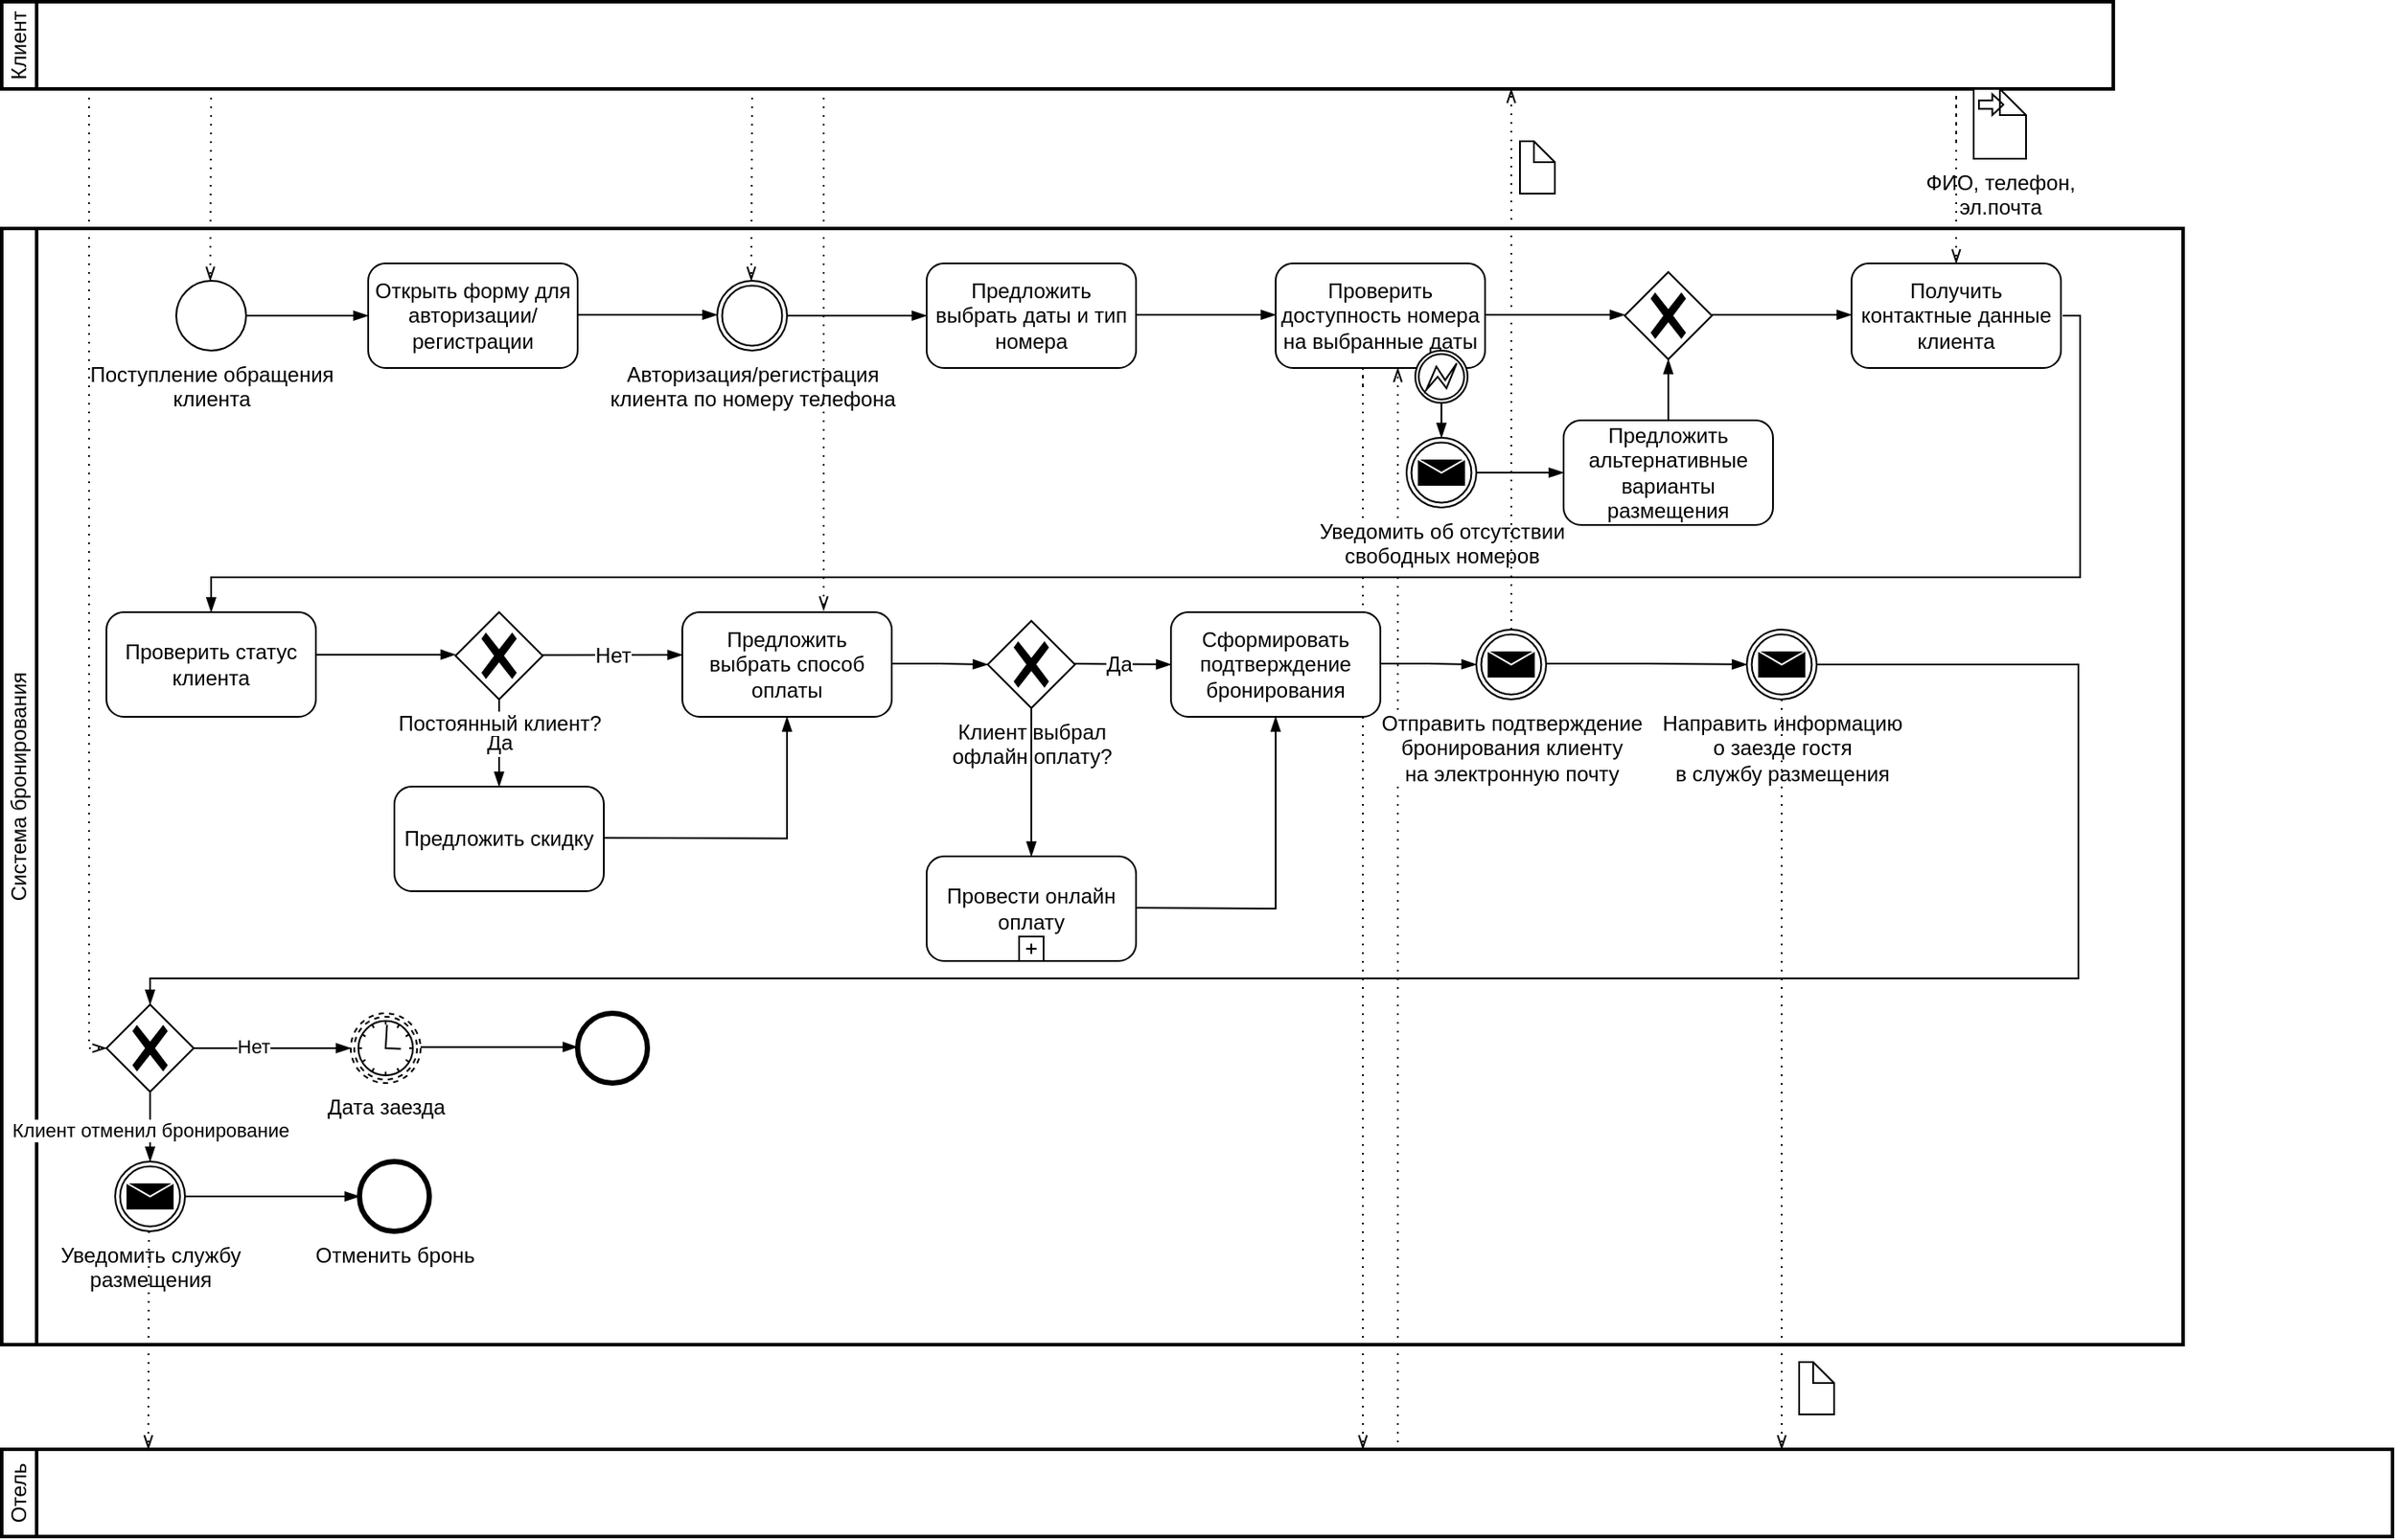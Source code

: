 <mxfile version="24.7.17">
  <diagram name="Страница — 1" id="X-kzBbZVKX_LICPjZ_td">
    <mxGraphModel dx="1059" dy="623" grid="1" gridSize="10" guides="1" tooltips="1" connect="1" arrows="1" fold="1" page="1" pageScale="1" pageWidth="827" pageHeight="1169" math="0" shadow="0">
      <root>
        <mxCell id="0" />
        <mxCell id="1" parent="0" />
        <mxCell id="VBmdsLyCv_HSWNaAxPap-1" value="Клиент" style="swimlane;html=1;startSize=20;fontStyle=0;collapsible=0;horizontal=0;swimlaneLine=1;swimlaneFillColor=#ffffff;strokeWidth=2;whiteSpace=wrap;" vertex="1" parent="1">
          <mxGeometry x="120" y="10" width="1210" height="50" as="geometry" />
        </mxCell>
        <mxCell id="VBmdsLyCv_HSWNaAxPap-3" value="Отель" style="swimlane;html=1;startSize=20;fontStyle=0;collapsible=0;horizontal=0;swimlaneLine=1;swimlaneFillColor=#ffffff;strokeWidth=2;whiteSpace=wrap;" vertex="1" parent="1">
          <mxGeometry x="120" y="840" width="1370" height="50" as="geometry" />
        </mxCell>
        <mxCell id="VBmdsLyCv_HSWNaAxPap-18" value="" style="edgeStyle=elbowEdgeStyle;fontSize=12;html=1;endFill=0;startFill=0;endSize=6;startSize=6;dashed=1;dashPattern=1 4;endArrow=openThin;startArrow=none;rounded=0;entryX=0.5;entryY=0;entryDx=0;entryDy=0;entryPerimeter=0;" edge="1" parent="1" target="VBmdsLyCv_HSWNaAxPap-41">
          <mxGeometry width="160" relative="1" as="geometry">
            <mxPoint x="960" y="290" as="sourcePoint" />
            <mxPoint x="960" y="310" as="targetPoint" />
            <Array as="points">
              <mxPoint x="960" y="280" />
            </Array>
          </mxGeometry>
        </mxCell>
        <mxCell id="VBmdsLyCv_HSWNaAxPap-36" value="Система бронирования" style="swimlane;html=1;startSize=20;fontStyle=0;collapsible=0;horizontal=0;swimlaneLine=1;swimlaneFillColor=#ffffff;strokeWidth=2;whiteSpace=wrap;" vertex="1" parent="1">
          <mxGeometry x="120" y="140" width="1250" height="640" as="geometry" />
        </mxCell>
        <mxCell id="VBmdsLyCv_HSWNaAxPap-37" value="&lt;div&gt;Поступление обращения&lt;/div&gt;&lt;div&gt;клиента&lt;/div&gt;" style="points=[[0.145,0.145,0],[0.5,0,0],[0.855,0.145,0],[1,0.5,0],[0.855,0.855,0],[0.5,1,0],[0.145,0.855,0],[0,0.5,0]];shape=mxgraph.bpmn.event;html=1;verticalLabelPosition=bottom;labelBackgroundColor=#ffffff;verticalAlign=top;align=center;perimeter=ellipsePerimeter;outlineConnect=0;aspect=fixed;outline=standard;symbol=general;" vertex="1" parent="VBmdsLyCv_HSWNaAxPap-36">
          <mxGeometry x="100" y="30" width="40" height="40" as="geometry" />
        </mxCell>
        <mxCell id="VBmdsLyCv_HSWNaAxPap-38" value="Открыть форму для авторизации/регистрации" style="points=[[0.25,0,0],[0.5,0,0],[0.75,0,0],[1,0.25,0],[1,0.5,0],[1,0.75,0],[0.75,1,0],[0.5,1,0],[0.25,1,0],[0,0.75,0],[0,0.5,0],[0,0.25,0]];shape=mxgraph.bpmn.task;whiteSpace=wrap;rectStyle=rounded;size=10;html=1;container=1;expand=0;collapsible=0;taskMarker=abstract;" vertex="1" parent="VBmdsLyCv_HSWNaAxPap-36">
          <mxGeometry x="210" y="20" width="120" height="60" as="geometry" />
        </mxCell>
        <mxCell id="VBmdsLyCv_HSWNaAxPap-39" value="" style="edgeStyle=elbowEdgeStyle;fontSize=12;html=1;endArrow=blockThin;endFill=1;rounded=0;exitX=1;exitY=0.5;exitDx=0;exitDy=0;exitPerimeter=0;" edge="1" parent="VBmdsLyCv_HSWNaAxPap-36" source="VBmdsLyCv_HSWNaAxPap-37" target="VBmdsLyCv_HSWNaAxPap-38">
          <mxGeometry width="160" relative="1" as="geometry">
            <mxPoint x="140" y="40" as="sourcePoint" />
            <mxPoint x="120" y="95" as="targetPoint" />
          </mxGeometry>
        </mxCell>
        <mxCell id="VBmdsLyCv_HSWNaAxPap-40" value="" style="edgeStyle=elbowEdgeStyle;fontSize=12;html=1;endArrow=blockThin;endFill=1;rounded=0;exitX=1;exitY=0.5;exitDx=0;exitDy=0;exitPerimeter=0;" edge="1" parent="VBmdsLyCv_HSWNaAxPap-36">
          <mxGeometry width="160" relative="1" as="geometry">
            <mxPoint x="330" y="49.5" as="sourcePoint" />
            <mxPoint x="410" y="49.5" as="targetPoint" />
          </mxGeometry>
        </mxCell>
        <mxCell id="VBmdsLyCv_HSWNaAxPap-41" value="Предложить выбрать даты и тип номера" style="points=[[0.25,0,0],[0.5,0,0],[0.75,0,0],[1,0.25,0],[1,0.5,0],[1,0.75,0],[0.75,1,0],[0.5,1,0],[0.25,1,0],[0,0.75,0],[0,0.5,0],[0,0.25,0]];shape=mxgraph.bpmn.task;whiteSpace=wrap;rectStyle=rounded;size=10;html=1;container=1;expand=0;collapsible=0;taskMarker=abstract;" vertex="1" parent="VBmdsLyCv_HSWNaAxPap-36">
          <mxGeometry x="530" y="20" width="120" height="60" as="geometry" />
        </mxCell>
        <mxCell id="VBmdsLyCv_HSWNaAxPap-42" value="&lt;div&gt;Авторизация/регистрация&lt;/div&gt;&lt;div&gt;клиента по номеру телефона&lt;br&gt;&lt;/div&gt;" style="points=[[0.145,0.145,0],[0.5,0,0],[0.855,0.145,0],[1,0.5,0],[0.855,0.855,0],[0.5,1,0],[0.145,0.855,0],[0,0.5,0]];shape=mxgraph.bpmn.event;html=1;verticalLabelPosition=bottom;labelBackgroundColor=#ffffff;verticalAlign=top;align=center;perimeter=ellipsePerimeter;outlineConnect=0;aspect=fixed;outline=throwing;symbol=general;" vertex="1" parent="VBmdsLyCv_HSWNaAxPap-36">
          <mxGeometry x="410" y="30" width="40" height="40" as="geometry" />
        </mxCell>
        <mxCell id="VBmdsLyCv_HSWNaAxPap-43" value="" style="edgeStyle=elbowEdgeStyle;fontSize=12;html=1;endArrow=blockThin;endFill=1;rounded=0;exitX=1;exitY=0.5;exitDx=0;exitDy=0;exitPerimeter=0;" edge="1" parent="VBmdsLyCv_HSWNaAxPap-36">
          <mxGeometry width="160" relative="1" as="geometry">
            <mxPoint x="450" y="50" as="sourcePoint" />
            <mxPoint x="530" y="50" as="targetPoint" />
          </mxGeometry>
        </mxCell>
        <mxCell id="VBmdsLyCv_HSWNaAxPap-44" value="" style="edgeStyle=elbowEdgeStyle;fontSize=12;html=1;endArrow=blockThin;endFill=1;rounded=0;exitX=1;exitY=0.5;exitDx=0;exitDy=0;exitPerimeter=0;" edge="1" parent="VBmdsLyCv_HSWNaAxPap-36">
          <mxGeometry width="160" relative="1" as="geometry">
            <mxPoint x="650" y="49.5" as="sourcePoint" />
            <mxPoint x="730" y="49.5" as="targetPoint" />
          </mxGeometry>
        </mxCell>
        <mxCell id="VBmdsLyCv_HSWNaAxPap-45" value="Проверить доступность номера на выбранные даты" style="points=[[0.25,0,0],[0.5,0,0],[0.75,0,0],[1,0.25,0],[1,0.5,0],[1,0.75,0],[0.75,1,0],[0.5,1,0],[0.25,1,0],[0,0.75,0],[0,0.5,0],[0,0.25,0]];shape=mxgraph.bpmn.task;whiteSpace=wrap;rectStyle=rounded;size=10;html=1;container=1;expand=0;collapsible=0;taskMarker=abstract;" vertex="1" parent="VBmdsLyCv_HSWNaAxPap-36">
          <mxGeometry x="730" y="20" width="120" height="60" as="geometry" />
        </mxCell>
        <mxCell id="VBmdsLyCv_HSWNaAxPap-46" value="" style="points=[[0.145,0.145,0],[0.5,0,0],[0.855,0.145,0],[1,0.5,0],[0.855,0.855,0],[0.5,1,0],[0.145,0.855,0],[0,0.5,0]];shape=mxgraph.bpmn.event;html=1;verticalLabelPosition=bottom;labelBackgroundColor=#ffffff;verticalAlign=top;align=center;perimeter=ellipsePerimeter;outlineConnect=0;aspect=fixed;outline=boundInt;symbol=error;" vertex="1" parent="VBmdsLyCv_HSWNaAxPap-45">
          <mxGeometry x="80" y="50" width="30" height="30" as="geometry" />
        </mxCell>
        <mxCell id="VBmdsLyCv_HSWNaAxPap-47" value="" style="edgeStyle=elbowEdgeStyle;fontSize=12;html=1;endFill=0;startFill=0;endSize=6;startSize=6;dashed=1;dashPattern=1 4;endArrow=openThin;startArrow=none;rounded=0;" edge="1" parent="VBmdsLyCv_HSWNaAxPap-36">
          <mxGeometry width="160" relative="1" as="geometry">
            <mxPoint x="780" y="90" as="sourcePoint" />
            <mxPoint x="780" y="700" as="targetPoint" />
            <Array as="points">
              <mxPoint x="780" y="80" />
            </Array>
          </mxGeometry>
        </mxCell>
        <mxCell id="VBmdsLyCv_HSWNaAxPap-49" value="" style="edgeStyle=elbowEdgeStyle;fontSize=12;html=1;endArrow=blockThin;endFill=1;rounded=0;exitX=1;exitY=0.5;exitDx=0;exitDy=0;exitPerimeter=0;" edge="1" parent="VBmdsLyCv_HSWNaAxPap-36">
          <mxGeometry width="160" relative="1" as="geometry">
            <mxPoint x="850" y="49.5" as="sourcePoint" />
            <mxPoint x="930" y="49.5" as="targetPoint" />
          </mxGeometry>
        </mxCell>
        <mxCell id="VBmdsLyCv_HSWNaAxPap-50" value="Предложить альтернативные варианты размещения" style="points=[[0.25,0,0],[0.5,0,0],[0.75,0,0],[1,0.25,0],[1,0.5,0],[1,0.75,0],[0.75,1,0],[0.5,1,0],[0.25,1,0],[0,0.75,0],[0,0.5,0],[0,0.25,0]];shape=mxgraph.bpmn.task;whiteSpace=wrap;rectStyle=rounded;size=10;html=1;container=1;expand=0;collapsible=0;taskMarker=abstract;" vertex="1" parent="VBmdsLyCv_HSWNaAxPap-36">
          <mxGeometry x="895" y="110" width="120" height="60" as="geometry" />
        </mxCell>
        <mxCell id="VBmdsLyCv_HSWNaAxPap-52" value="" style="points=[[0.25,0.25,0],[0.5,0,0],[0.75,0.25,0],[1,0.5,0],[0.75,0.75,0],[0.5,1,0],[0.25,0.75,0],[0,0.5,0]];shape=mxgraph.bpmn.gateway2;html=1;verticalLabelPosition=bottom;labelBackgroundColor=#ffffff;verticalAlign=top;align=center;perimeter=rhombusPerimeter;outlineConnect=0;outline=none;symbol=none;gwType=exclusive;" vertex="1" parent="VBmdsLyCv_HSWNaAxPap-36">
          <mxGeometry x="930" y="25" width="50" height="50" as="geometry" />
        </mxCell>
        <mxCell id="VBmdsLyCv_HSWNaAxPap-53" value="" style="edgeStyle=elbowEdgeStyle;fontSize=12;html=1;endArrow=blockThin;endFill=1;rounded=0;exitX=0.5;exitY=0;exitDx=0;exitDy=0;exitPerimeter=0;entryX=0.5;entryY=1;entryDx=0;entryDy=0;entryPerimeter=0;" edge="1" parent="VBmdsLyCv_HSWNaAxPap-36" source="VBmdsLyCv_HSWNaAxPap-50" target="VBmdsLyCv_HSWNaAxPap-52">
          <mxGeometry width="160" relative="1" as="geometry">
            <mxPoint x="940" y="190" as="sourcePoint" />
            <mxPoint x="960" y="80" as="targetPoint" />
          </mxGeometry>
        </mxCell>
        <mxCell id="VBmdsLyCv_HSWNaAxPap-54" value="" style="edgeStyle=elbowEdgeStyle;fontSize=12;html=1;endArrow=blockThin;endFill=1;rounded=0;exitX=1;exitY=0.5;exitDx=0;exitDy=0;exitPerimeter=0;" edge="1" parent="VBmdsLyCv_HSWNaAxPap-36">
          <mxGeometry width="160" relative="1" as="geometry">
            <mxPoint x="980" y="49.5" as="sourcePoint" />
            <mxPoint x="1060" y="49.5" as="targetPoint" />
          </mxGeometry>
        </mxCell>
        <mxCell id="VBmdsLyCv_HSWNaAxPap-58" value="" style="edgeStyle=elbowEdgeStyle;fontSize=12;html=1;endFill=0;startFill=0;endSize=6;startSize=6;dashed=1;dashPattern=1 4;endArrow=openThin;startArrow=none;rounded=0;entryX=0.5;entryY=1;entryDx=0;entryDy=0;entryPerimeter=0;" edge="1" parent="VBmdsLyCv_HSWNaAxPap-36">
          <mxGeometry width="160" relative="1" as="geometry">
            <mxPoint x="801" y="700" as="sourcePoint" />
            <mxPoint x="800.5" y="80" as="targetPoint" />
            <Array as="points">
              <mxPoint x="800" y="120" />
            </Array>
          </mxGeometry>
        </mxCell>
        <mxCell id="VBmdsLyCv_HSWNaAxPap-61" value="" style="edgeStyle=orthogonalEdgeStyle;fontSize=12;html=1;endArrow=blockThin;endFill=1;rounded=0;elbow=vertical;exitX=1;exitY=0.5;exitDx=0;exitDy=0;exitPerimeter=0;entryX=0.5;entryY=0;entryDx=0;entryDy=0;entryPerimeter=0;" edge="1" parent="VBmdsLyCv_HSWNaAxPap-36" target="VBmdsLyCv_HSWNaAxPap-65">
          <mxGeometry width="160" relative="1" as="geometry">
            <mxPoint x="1181" y="50" as="sourcePoint" />
            <mxPoint x="120" y="190" as="targetPoint" />
            <Array as="points">
              <mxPoint x="1191" y="50" />
              <mxPoint x="1191" y="200" />
              <mxPoint x="120" y="200" />
            </Array>
          </mxGeometry>
        </mxCell>
        <mxCell id="VBmdsLyCv_HSWNaAxPap-65" value="Проверить статус клиента" style="points=[[0.25,0,0],[0.5,0,0],[0.75,0,0],[1,0.25,0],[1,0.5,0],[1,0.75,0],[0.75,1,0],[0.5,1,0],[0.25,1,0],[0,0.75,0],[0,0.5,0],[0,0.25,0]];shape=mxgraph.bpmn.task;whiteSpace=wrap;rectStyle=rounded;size=10;html=1;container=1;expand=0;collapsible=0;taskMarker=abstract;" vertex="1" parent="VBmdsLyCv_HSWNaAxPap-36">
          <mxGeometry x="60" y="220" width="120" height="60" as="geometry" />
        </mxCell>
        <mxCell id="VBmdsLyCv_HSWNaAxPap-66" value="" style="edgeStyle=elbowEdgeStyle;fontSize=12;html=1;endArrow=blockThin;endFill=1;rounded=0;exitX=1;exitY=0.5;exitDx=0;exitDy=0;exitPerimeter=0;" edge="1" parent="VBmdsLyCv_HSWNaAxPap-36">
          <mxGeometry width="160" relative="1" as="geometry">
            <mxPoint x="180" y="244.33" as="sourcePoint" />
            <mxPoint x="260" y="244.33" as="targetPoint" />
          </mxGeometry>
        </mxCell>
        <mxCell id="VBmdsLyCv_HSWNaAxPap-68" value="Нет" style="edgeStyle=elbowEdgeStyle;fontSize=12;html=1;endArrow=blockThin;endFill=1;rounded=0;exitX=1;exitY=0.5;exitDx=0;exitDy=0;exitPerimeter=0;elbow=vertical;" edge="1" parent="VBmdsLyCv_HSWNaAxPap-36">
          <mxGeometry width="160" relative="1" as="geometry">
            <mxPoint x="310" y="244.66" as="sourcePoint" />
            <mxPoint x="390" y="244.66" as="targetPoint" />
          </mxGeometry>
        </mxCell>
        <mxCell id="VBmdsLyCv_HSWNaAxPap-69" value="Да" style="edgeStyle=elbowEdgeStyle;fontSize=12;html=1;endArrow=blockThin;endFill=1;rounded=0;elbow=vertical;entryX=0.5;entryY=0;entryDx=0;entryDy=0;entryPerimeter=0;" edge="1" parent="VBmdsLyCv_HSWNaAxPap-36" source="VBmdsLyCv_HSWNaAxPap-67" target="VBmdsLyCv_HSWNaAxPap-70">
          <mxGeometry width="160" relative="1" as="geometry">
            <mxPoint x="284.33" y="245" as="sourcePoint" />
            <mxPoint x="284.33" y="315" as="targetPoint" />
          </mxGeometry>
        </mxCell>
        <mxCell id="VBmdsLyCv_HSWNaAxPap-70" value="Предложить скидку" style="points=[[0.25,0,0],[0.5,0,0],[0.75,0,0],[1,0.25,0],[1,0.5,0],[1,0.75,0],[0.75,1,0],[0.5,1,0],[0.25,1,0],[0,0.75,0],[0,0.5,0],[0,0.25,0]];shape=mxgraph.bpmn.task;whiteSpace=wrap;rectStyle=rounded;size=10;html=1;container=1;expand=0;collapsible=0;taskMarker=abstract;" vertex="1" parent="VBmdsLyCv_HSWNaAxPap-36">
          <mxGeometry x="225" y="320" width="120" height="60" as="geometry" />
        </mxCell>
        <mxCell id="VBmdsLyCv_HSWNaAxPap-71" value="Предложить выбрать способ оплаты" style="points=[[0.25,0,0],[0.5,0,0],[0.75,0,0],[1,0.25,0],[1,0.5,0],[1,0.75,0],[0.75,1,0],[0.5,1,0],[0.25,1,0],[0,0.75,0],[0,0.5,0],[0,0.25,0]];shape=mxgraph.bpmn.task;whiteSpace=wrap;rectStyle=rounded;size=10;html=1;container=1;expand=0;collapsible=0;taskMarker=abstract;" vertex="1" parent="VBmdsLyCv_HSWNaAxPap-36">
          <mxGeometry x="390" y="220" width="120" height="60" as="geometry" />
        </mxCell>
        <mxCell id="VBmdsLyCv_HSWNaAxPap-73" value="" style="edgeStyle=orthogonalEdgeStyle;fontSize=12;html=1;endArrow=blockThin;endFill=1;rounded=0;exitX=1;exitY=0.5;exitDx=0;exitDy=0;exitPerimeter=0;entryX=0.5;entryY=1;entryDx=0;entryDy=0;entryPerimeter=0;" edge="1" parent="VBmdsLyCv_HSWNaAxPap-36" target="VBmdsLyCv_HSWNaAxPap-71">
          <mxGeometry width="160" relative="1" as="geometry">
            <mxPoint x="345" y="349.33" as="sourcePoint" />
            <mxPoint x="500" y="340" as="targetPoint" />
          </mxGeometry>
        </mxCell>
        <mxCell id="VBmdsLyCv_HSWNaAxPap-74" value="&lt;div&gt;Уведомить об отсутствии&lt;/div&gt;&lt;div&gt;свободных номеров&lt;br&gt;&lt;/div&gt;" style="points=[[0.145,0.145,0],[0.5,0,0],[0.855,0.145,0],[1,0.5,0],[0.855,0.855,0],[0.5,1,0],[0.145,0.855,0],[0,0.5,0]];shape=mxgraph.bpmn.event;html=1;verticalLabelPosition=bottom;labelBackgroundColor=#ffffff;verticalAlign=top;align=center;perimeter=ellipsePerimeter;outlineConnect=0;aspect=fixed;outline=throwing;symbol=message;" vertex="1" parent="VBmdsLyCv_HSWNaAxPap-36">
          <mxGeometry x="805" y="120" width="40" height="40" as="geometry" />
        </mxCell>
        <mxCell id="VBmdsLyCv_HSWNaAxPap-67" value="Постоянный клиент?" style="points=[[0.25,0.25,0],[0.5,0,0],[0.75,0.25,0],[1,0.5,0],[0.75,0.75,0],[0.5,1,0],[0.25,0.75,0],[0,0.5,0]];shape=mxgraph.bpmn.gateway2;html=1;verticalLabelPosition=bottom;labelBackgroundColor=#ffffff;verticalAlign=top;align=center;perimeter=rhombusPerimeter;outlineConnect=0;outline=none;symbol=none;gwType=exclusive;" vertex="1" parent="VBmdsLyCv_HSWNaAxPap-36">
          <mxGeometry x="260" y="220" width="50" height="50" as="geometry" />
        </mxCell>
        <mxCell id="VBmdsLyCv_HSWNaAxPap-79" value="" style="fontSize=12;html=1;endArrow=blockThin;endFill=1;rounded=0;exitX=0.5;exitY=1;exitDx=0;exitDy=0;exitPerimeter=0;entryX=0.5;entryY=0;entryDx=0;entryDy=0;entryPerimeter=0;" edge="1" parent="VBmdsLyCv_HSWNaAxPap-36" source="VBmdsLyCv_HSWNaAxPap-46" target="VBmdsLyCv_HSWNaAxPap-74">
          <mxGeometry width="160" relative="1" as="geometry">
            <mxPoint x="610" y="330" as="sourcePoint" />
            <mxPoint x="790" y="340" as="targetPoint" />
          </mxGeometry>
        </mxCell>
        <mxCell id="VBmdsLyCv_HSWNaAxPap-76" value="" style="edgeStyle=elbowEdgeStyle;fontSize=12;html=1;endArrow=blockThin;endFill=1;rounded=0;exitX=1;exitY=0.5;exitDx=0;exitDy=0;exitPerimeter=0;entryX=0;entryY=0.5;entryDx=0;entryDy=0;entryPerimeter=0;" edge="1" parent="VBmdsLyCv_HSWNaAxPap-36" source="VBmdsLyCv_HSWNaAxPap-74" target="VBmdsLyCv_HSWNaAxPap-50">
          <mxGeometry width="160" relative="1" as="geometry">
            <mxPoint x="850" y="139.33" as="sourcePoint" />
            <mxPoint x="930" y="139.33" as="targetPoint" />
          </mxGeometry>
        </mxCell>
        <mxCell id="VBmdsLyCv_HSWNaAxPap-80" value="" style="edgeStyle=elbowEdgeStyle;fontSize=12;html=1;endArrow=blockThin;endFill=1;rounded=0;exitX=1;exitY=0.5;exitDx=0;exitDy=0;exitPerimeter=0;" edge="1" parent="VBmdsLyCv_HSWNaAxPap-36" target="VBmdsLyCv_HSWNaAxPap-81">
          <mxGeometry width="160" relative="1" as="geometry">
            <mxPoint x="510" y="249.5" as="sourcePoint" />
            <mxPoint x="590" y="249.5" as="targetPoint" />
          </mxGeometry>
        </mxCell>
        <mxCell id="VBmdsLyCv_HSWNaAxPap-82" value="Да" style="edgeStyle=elbowEdgeStyle;fontSize=12;html=1;endArrow=blockThin;endFill=1;rounded=0;exitX=1;exitY=0.5;exitDx=0;exitDy=0;exitPerimeter=0;elbow=vertical;entryX=0;entryY=0.5;entryDx=0;entryDy=0;entryPerimeter=0;" edge="1" parent="VBmdsLyCv_HSWNaAxPap-36" target="VBmdsLyCv_HSWNaAxPap-84">
          <mxGeometry width="160" relative="1" as="geometry">
            <mxPoint x="610" y="249.5" as="sourcePoint" />
            <mxPoint x="665" y="250" as="targetPoint" />
          </mxGeometry>
        </mxCell>
        <mxCell id="VBmdsLyCv_HSWNaAxPap-84" value="Сформировать подтверждение бронирования" style="points=[[0.25,0,0],[0.5,0,0],[0.75,0,0],[1,0.25,0],[1,0.5,0],[1,0.75,0],[0.75,1,0],[0.5,1,0],[0.25,1,0],[0,0.75,0],[0,0.5,0],[0,0.25,0]];shape=mxgraph.bpmn.task;whiteSpace=wrap;rectStyle=rounded;size=10;html=1;container=1;expand=0;collapsible=0;taskMarker=abstract;" vertex="1" parent="VBmdsLyCv_HSWNaAxPap-36">
          <mxGeometry x="670" y="220" width="120" height="60" as="geometry" />
        </mxCell>
        <mxCell id="VBmdsLyCv_HSWNaAxPap-85" value="" style="edgeStyle=elbowEdgeStyle;fontSize=12;html=1;endArrow=blockThin;endFill=1;rounded=0;exitX=1;exitY=0.5;exitDx=0;exitDy=0;exitPerimeter=0;" edge="1" parent="VBmdsLyCv_HSWNaAxPap-36">
          <mxGeometry width="160" relative="1" as="geometry">
            <mxPoint x="790" y="249.5" as="sourcePoint" />
            <mxPoint x="845" y="250" as="targetPoint" />
          </mxGeometry>
        </mxCell>
        <mxCell id="VBmdsLyCv_HSWNaAxPap-86" value="&lt;div&gt;Отправить подтверждение&lt;/div&gt;&lt;div&gt;бронирования клиенту&lt;/div&gt;&lt;div&gt;на электронную почту&lt;br&gt;&lt;/div&gt;" style="points=[[0.145,0.145,0],[0.5,0,0],[0.855,0.145,0],[1,0.5,0],[0.855,0.855,0],[0.5,1,0],[0.145,0.855,0],[0,0.5,0]];shape=mxgraph.bpmn.event;html=1;verticalLabelPosition=bottom;labelBackgroundColor=#ffffff;verticalAlign=top;align=center;perimeter=ellipsePerimeter;outlineConnect=0;aspect=fixed;outline=throwing;symbol=message;" vertex="1" parent="VBmdsLyCv_HSWNaAxPap-36">
          <mxGeometry x="845" y="230" width="40" height="40" as="geometry" />
        </mxCell>
        <mxCell id="VBmdsLyCv_HSWNaAxPap-87" value="" style="edgeStyle=orthogonalEdgeStyle;fontSize=12;html=1;endFill=0;startFill=0;endSize=6;startSize=6;dashed=1;dashPattern=1 4;endArrow=openThin;startArrow=none;rounded=0;exitX=0.5;exitY=0;exitDx=0;exitDy=0;exitPerimeter=0;" edge="1" parent="VBmdsLyCv_HSWNaAxPap-36" source="VBmdsLyCv_HSWNaAxPap-86">
          <mxGeometry width="160" relative="1" as="geometry">
            <mxPoint x="865" y="390" as="sourcePoint" />
            <mxPoint x="865" y="-80" as="targetPoint" />
          </mxGeometry>
        </mxCell>
        <mxCell id="VBmdsLyCv_HSWNaAxPap-89" value="&lt;div&gt;Направить информацию&lt;/div&gt;&lt;div&gt;о заезде гостя&lt;/div&gt;&lt;div&gt;в службу размещения&lt;br&gt;&lt;/div&gt;" style="points=[[0.145,0.145,0],[0.5,0,0],[0.855,0.145,0],[1,0.5,0],[0.855,0.855,0],[0.5,1,0],[0.145,0.855,0],[0,0.5,0]];shape=mxgraph.bpmn.event;html=1;verticalLabelPosition=bottom;labelBackgroundColor=#ffffff;verticalAlign=top;align=center;perimeter=ellipsePerimeter;outlineConnect=0;aspect=fixed;outline=throwing;symbol=message;" vertex="1" parent="VBmdsLyCv_HSWNaAxPap-36">
          <mxGeometry x="1000" y="230" width="40" height="40" as="geometry" />
        </mxCell>
        <mxCell id="VBmdsLyCv_HSWNaAxPap-91" value="" style="edgeStyle=elbowEdgeStyle;fontSize=12;html=1;endArrow=blockThin;endFill=1;rounded=0;exitX=1;exitY=0.5;exitDx=0;exitDy=0;exitPerimeter=0;" edge="1" parent="VBmdsLyCv_HSWNaAxPap-36">
          <mxGeometry width="160" relative="1" as="geometry">
            <mxPoint x="885" y="249.5" as="sourcePoint" />
            <mxPoint x="1000" y="250" as="targetPoint" />
          </mxGeometry>
        </mxCell>
        <mxCell id="VBmdsLyCv_HSWNaAxPap-103" value="Провести онлайн оплату" style="points=[[0.25,0,0],[0.5,0,0],[0.75,0,0],[1,0.25,0],[1,0.5,0],[1,0.75,0],[0.75,1,0],[0.5,1,0],[0.25,1,0],[0,0.75,0],[0,0.5,0],[0,0.25,0]];shape=mxgraph.bpmn.task;whiteSpace=wrap;rectStyle=rounded;size=10;html=1;container=1;expand=0;collapsible=0;taskMarker=abstract;isLoopSub=1;" vertex="1" parent="VBmdsLyCv_HSWNaAxPap-36">
          <mxGeometry x="530" y="360" width="120" height="60" as="geometry" />
        </mxCell>
        <mxCell id="VBmdsLyCv_HSWNaAxPap-104" value="" style="edgeStyle=orthogonalEdgeStyle;fontSize=12;html=1;endArrow=blockThin;endFill=1;rounded=0;entryX=0.5;entryY=1;entryDx=0;entryDy=0;entryPerimeter=0;" edge="1" parent="VBmdsLyCv_HSWNaAxPap-36" target="VBmdsLyCv_HSWNaAxPap-84">
          <mxGeometry width="160" relative="1" as="geometry">
            <mxPoint x="650" y="389.5" as="sourcePoint" />
            <mxPoint x="870" y="320" as="targetPoint" />
          </mxGeometry>
        </mxCell>
        <mxCell id="VBmdsLyCv_HSWNaAxPap-112" value="" style="points=[[0.25,0.25,0],[0.5,0,0],[0.75,0.25,0],[1,0.5,0],[0.75,0.75,0],[0.5,1,0],[0.25,0.75,0],[0,0.5,0]];shape=mxgraph.bpmn.gateway2;html=1;verticalLabelPosition=bottom;labelBackgroundColor=#ffffff;verticalAlign=top;align=center;perimeter=rhombusPerimeter;outlineConnect=0;outline=none;symbol=none;gwType=exclusive;" vertex="1" parent="VBmdsLyCv_HSWNaAxPap-36">
          <mxGeometry x="60" y="445" width="50" height="50" as="geometry" />
        </mxCell>
        <mxCell id="VBmdsLyCv_HSWNaAxPap-113" value="" style="fontSize=12;html=1;endArrow=blockThin;endFill=1;rounded=0;exitX=0.5;exitY=1;exitDx=0;exitDy=0;exitPerimeter=0;entryX=0.5;entryY=0;entryDx=0;entryDy=0;entryPerimeter=0;" edge="1" parent="VBmdsLyCv_HSWNaAxPap-36" source="VBmdsLyCv_HSWNaAxPap-112" target="VBmdsLyCv_HSWNaAxPap-115">
          <mxGeometry width="160" relative="1" as="geometry">
            <mxPoint x="115" y="485" as="sourcePoint" />
            <mxPoint x="85" y="530" as="targetPoint" />
          </mxGeometry>
        </mxCell>
        <mxCell id="VBmdsLyCv_HSWNaAxPap-127" value="Клиент отменил бронирование" style="edgeLabel;html=1;align=center;verticalAlign=middle;resizable=0;points=[];" vertex="1" connectable="0" parent="VBmdsLyCv_HSWNaAxPap-113">
          <mxGeometry x="0.033" relative="1" as="geometry">
            <mxPoint y="1" as="offset" />
          </mxGeometry>
        </mxCell>
        <mxCell id="VBmdsLyCv_HSWNaAxPap-117" value="" style="edgeStyle=elbowEdgeStyle;fontSize=12;html=1;endArrow=blockThin;endFill=1;rounded=0;exitX=1;exitY=0.5;exitDx=0;exitDy=0;exitPerimeter=0;" edge="1" parent="VBmdsLyCv_HSWNaAxPap-36" source="VBmdsLyCv_HSWNaAxPap-115">
          <mxGeometry width="160" relative="1" as="geometry">
            <mxPoint x="90" y="554.5" as="sourcePoint" />
            <mxPoint x="205" y="555" as="targetPoint" />
          </mxGeometry>
        </mxCell>
        <mxCell id="VBmdsLyCv_HSWNaAxPap-118" value="Отменить бронь" style="points=[[0.145,0.145,0],[0.5,0,0],[0.855,0.145,0],[1,0.5,0],[0.855,0.855,0],[0.5,1,0],[0.145,0.855,0],[0,0.5,0]];shape=mxgraph.bpmn.event;html=1;verticalLabelPosition=bottom;labelBackgroundColor=#ffffff;verticalAlign=top;align=center;perimeter=ellipsePerimeter;outlineConnect=0;aspect=fixed;outline=end;symbol=terminate2;" vertex="1" parent="VBmdsLyCv_HSWNaAxPap-36">
          <mxGeometry x="205" y="535" width="40" height="40" as="geometry" />
        </mxCell>
        <mxCell id="VBmdsLyCv_HSWNaAxPap-120" value="Получить контактные данные клиента" style="points=[[0.25,0,0],[0.5,0,0],[0.75,0,0],[1,0.25,0],[1,0.5,0],[1,0.75,0],[0.75,1,0],[0.5,1,0],[0.25,1,0],[0,0.75,0],[0,0.5,0],[0,0.25,0]];shape=mxgraph.bpmn.task;whiteSpace=wrap;rectStyle=rounded;size=10;html=1;container=1;expand=0;collapsible=0;taskMarker=abstract;" vertex="1" parent="VBmdsLyCv_HSWNaAxPap-36">
          <mxGeometry x="1060" y="20" width="120" height="60" as="geometry" />
        </mxCell>
        <mxCell id="VBmdsLyCv_HSWNaAxPap-115" value="&lt;div&gt;Уведомить службу&lt;/div&gt;&lt;div&gt;размещения&lt;/div&gt;" style="points=[[0.145,0.145,0],[0.5,0,0],[0.855,0.145,0],[1,0.5,0],[0.855,0.855,0],[0.5,1,0],[0.145,0.855,0],[0,0.5,0]];shape=mxgraph.bpmn.event;html=1;verticalLabelPosition=bottom;labelBackgroundColor=#ffffff;verticalAlign=top;align=center;perimeter=ellipsePerimeter;outlineConnect=0;aspect=fixed;outline=throwing;symbol=message;" vertex="1" parent="VBmdsLyCv_HSWNaAxPap-36">
          <mxGeometry x="65" y="535" width="40" height="40" as="geometry" />
        </mxCell>
        <mxCell id="VBmdsLyCv_HSWNaAxPap-122" value="" style="fontSize=12;html=1;endArrow=blockThin;endFill=1;rounded=0;exitX=1;exitY=0.5;exitDx=0;exitDy=0;exitPerimeter=0;" edge="1" parent="VBmdsLyCv_HSWNaAxPap-36" target="VBmdsLyCv_HSWNaAxPap-128">
          <mxGeometry width="160" relative="1" as="geometry">
            <mxPoint x="110" y="470.0" as="sourcePoint" />
            <mxPoint x="165" y="470.5" as="targetPoint" />
          </mxGeometry>
        </mxCell>
        <mxCell id="VBmdsLyCv_HSWNaAxPap-139" value="Нет" style="edgeLabel;html=1;align=center;verticalAlign=middle;resizable=0;points=[];" vertex="1" connectable="0" parent="VBmdsLyCv_HSWNaAxPap-122">
          <mxGeometry x="-0.252" y="1" relative="1" as="geometry">
            <mxPoint as="offset" />
          </mxGeometry>
        </mxCell>
        <mxCell id="VBmdsLyCv_HSWNaAxPap-119" value="" style="fontSize=12;html=1;endFill=0;startFill=0;endSize=6;startSize=6;dashed=1;dashPattern=1 4;endArrow=openThin;startArrow=none;rounded=0;entryX=0;entryY=0.5;entryDx=0;entryDy=0;entryPerimeter=0;jumpStyle=none;edgeStyle=orthogonalEdgeStyle;" edge="1" parent="VBmdsLyCv_HSWNaAxPap-36" target="VBmdsLyCv_HSWNaAxPap-112">
          <mxGeometry width="160" relative="1" as="geometry">
            <mxPoint x="50" y="-80" as="sourcePoint" />
            <mxPoint x="55" y="445" as="targetPoint" />
            <Array as="points">
              <mxPoint x="50" y="470" />
            </Array>
          </mxGeometry>
        </mxCell>
        <mxCell id="VBmdsLyCv_HSWNaAxPap-125" value="" style="edgeStyle=orthogonalEdgeStyle;fontSize=12;html=1;endArrow=blockThin;endFill=1;rounded=0;exitX=1;exitY=0.5;exitDx=0;exitDy=0;exitPerimeter=0;entryX=0.5;entryY=0;entryDx=0;entryDy=0;entryPerimeter=0;" edge="1" parent="VBmdsLyCv_HSWNaAxPap-36" source="VBmdsLyCv_HSWNaAxPap-89" target="VBmdsLyCv_HSWNaAxPap-112">
          <mxGeometry width="160" relative="1" as="geometry">
            <mxPoint x="1180" y="250" as="sourcePoint" />
            <mxPoint x="72" y="420" as="targetPoint" />
            <Array as="points">
              <mxPoint x="1190" y="250" />
              <mxPoint x="1190" y="430" />
              <mxPoint x="85" y="430" />
            </Array>
          </mxGeometry>
        </mxCell>
        <mxCell id="VBmdsLyCv_HSWNaAxPap-128" value="Дата заезда" style="points=[[0.145,0.145,0],[0.5,0,0],[0.855,0.145,0],[1,0.5,0],[0.855,0.855,0],[0.5,1,0],[0.145,0.855,0],[0,0.5,0]];shape=mxgraph.bpmn.event;html=1;verticalLabelPosition=bottom;labelBackgroundColor=#ffffff;verticalAlign=top;align=center;perimeter=ellipsePerimeter;outlineConnect=0;aspect=fixed;outline=boundNonint;symbol=timer;" vertex="1" parent="VBmdsLyCv_HSWNaAxPap-36">
          <mxGeometry x="200" y="450" width="40" height="40" as="geometry" />
        </mxCell>
        <mxCell id="VBmdsLyCv_HSWNaAxPap-129" value="" style="fontSize=12;html=1;endArrow=blockThin;endFill=1;rounded=0;exitX=1;exitY=0.5;exitDx=0;exitDy=0;exitPerimeter=0;" edge="1" parent="VBmdsLyCv_HSWNaAxPap-36">
          <mxGeometry width="160" relative="1" as="geometry">
            <mxPoint x="240" y="469.33" as="sourcePoint" />
            <mxPoint x="330" y="469.33" as="targetPoint" />
          </mxGeometry>
        </mxCell>
        <mxCell id="VBmdsLyCv_HSWNaAxPap-81" value="&lt;div&gt;Клиент выбрал&lt;/div&gt;&lt;div&gt;офлайн оплату?&lt;br&gt;&lt;/div&gt;" style="points=[[0.25,0.25,0],[0.5,0,0],[0.75,0.25,0],[1,0.5,0],[0.75,0.75,0],[0.5,1,0],[0.25,0.75,0],[0,0.5,0]];shape=mxgraph.bpmn.gateway2;html=1;verticalLabelPosition=bottom;labelBackgroundColor=#ffffff;verticalAlign=top;align=center;perimeter=rhombusPerimeter;outlineConnect=0;outline=none;symbol=none;gwType=exclusive;" vertex="1" parent="VBmdsLyCv_HSWNaAxPap-36">
          <mxGeometry x="565" y="225" width="50" height="50" as="geometry" />
        </mxCell>
        <mxCell id="VBmdsLyCv_HSWNaAxPap-98" value="" style="fontSize=12;html=1;endArrow=blockThin;endFill=1;rounded=0;exitX=0.5;exitY=1;exitDx=0;exitDy=0;exitPerimeter=0;entryX=0.5;entryY=0;entryDx=0;entryDy=0;entryPerimeter=0;" edge="1" parent="VBmdsLyCv_HSWNaAxPap-36" source="VBmdsLyCv_HSWNaAxPap-81" target="VBmdsLyCv_HSWNaAxPap-103">
          <mxGeometry width="160" relative="1" as="geometry">
            <mxPoint x="520" y="249.5" as="sourcePoint" />
            <mxPoint x="590" y="350" as="targetPoint" />
          </mxGeometry>
        </mxCell>
        <mxCell id="VBmdsLyCv_HSWNaAxPap-140" value="" style="points=[[0.145,0.145,0],[0.5,0,0],[0.855,0.145,0],[1,0.5,0],[0.855,0.855,0],[0.5,1,0],[0.145,0.855,0],[0,0.5,0]];shape=mxgraph.bpmn.event;html=1;verticalLabelPosition=bottom;labelBackgroundColor=#ffffff;verticalAlign=top;align=center;perimeter=ellipsePerimeter;outlineConnect=0;aspect=fixed;outline=end;symbol=terminate2;" vertex="1" parent="VBmdsLyCv_HSWNaAxPap-36">
          <mxGeometry x="330" y="450" width="40" height="40" as="geometry" />
        </mxCell>
        <mxCell id="VBmdsLyCv_HSWNaAxPap-17" value="" style="edgeStyle=elbowEdgeStyle;fontSize=12;html=1;endFill=0;startFill=0;endSize=6;startSize=6;dashed=1;dashPattern=1 4;endArrow=openThin;startArrow=none;rounded=0;entryX=0.5;entryY=0;entryDx=0;entryDy=0;entryPerimeter=0;" edge="1" parent="1" target="VBmdsLyCv_HSWNaAxPap-42">
          <mxGeometry width="160" relative="1" as="geometry">
            <mxPoint x="550" y="60" as="sourcePoint" />
            <mxPoint x="549.5" y="160" as="targetPoint" />
            <Array as="points">
              <mxPoint x="549.5" y="90" />
            </Array>
          </mxGeometry>
        </mxCell>
        <mxCell id="VBmdsLyCv_HSWNaAxPap-4" value="" style="edgeStyle=elbowEdgeStyle;fontSize=12;html=1;endFill=0;startFill=0;endSize=6;startSize=6;dashed=1;dashPattern=1 4;endArrow=openThin;startArrow=none;rounded=0;entryX=0.5;entryY=0;entryDx=0;entryDy=0;entryPerimeter=0;" edge="1" parent="1" target="VBmdsLyCv_HSWNaAxPap-37">
          <mxGeometry width="160" relative="1" as="geometry">
            <mxPoint x="240" y="60" as="sourcePoint" />
            <mxPoint x="239.5" y="160" as="targetPoint" />
            <Array as="points">
              <mxPoint x="239.5" y="90" />
            </Array>
          </mxGeometry>
        </mxCell>
        <mxCell id="VBmdsLyCv_HSWNaAxPap-56" value="" style="edgeStyle=elbowEdgeStyle;fontSize=12;html=1;endFill=0;startFill=0;endSize=6;startSize=6;dashed=1;dashPattern=1 4;endArrow=openThin;startArrow=none;rounded=0;entryX=0.5;entryY=0;entryDx=0;entryDy=0;entryPerimeter=0;" edge="1" parent="1" target="VBmdsLyCv_HSWNaAxPap-120">
          <mxGeometry width="160" relative="1" as="geometry">
            <mxPoint x="1240" y="90" as="sourcePoint" />
            <mxPoint x="1240" y="150" as="targetPoint" />
            <Array as="points">
              <mxPoint x="1240" y="60" />
            </Array>
          </mxGeometry>
        </mxCell>
        <mxCell id="VBmdsLyCv_HSWNaAxPap-83" value="" style="fontSize=12;html=1;endFill=0;startFill=0;endSize=6;startSize=6;dashed=1;dashPattern=1 4;endArrow=openThin;startArrow=none;rounded=0;entryX=0.675;entryY=-0.017;entryDx=0;entryDy=0;entryPerimeter=0;" edge="1" parent="1" target="VBmdsLyCv_HSWNaAxPap-71">
          <mxGeometry width="160" relative="1" as="geometry">
            <mxPoint x="591" y="60" as="sourcePoint" />
            <mxPoint x="590" y="160" as="targetPoint" />
          </mxGeometry>
        </mxCell>
        <mxCell id="VBmdsLyCv_HSWNaAxPap-88" value="" style="shape=mxgraph.bpmn.data;labelPosition=center;verticalLabelPosition=bottom;align=center;verticalAlign=top;size=12;html=1;" vertex="1" parent="1">
          <mxGeometry x="990" y="90" width="20" height="30" as="geometry" />
        </mxCell>
        <mxCell id="VBmdsLyCv_HSWNaAxPap-95" value="" style="edgeStyle=elbowEdgeStyle;fontSize=12;html=1;endFill=0;startFill=0;endSize=6;startSize=6;dashed=1;dashPattern=1 4;endArrow=openThin;startArrow=none;rounded=0;exitX=0.5;exitY=1;exitDx=0;exitDy=0;exitPerimeter=0;" edge="1" parent="1" source="VBmdsLyCv_HSWNaAxPap-89">
          <mxGeometry width="160" relative="1" as="geometry">
            <mxPoint x="1070" y="590" as="sourcePoint" />
            <mxPoint x="1140" y="840" as="targetPoint" />
          </mxGeometry>
        </mxCell>
        <mxCell id="VBmdsLyCv_HSWNaAxPap-97" value="" style="shape=mxgraph.bpmn.data;labelPosition=center;verticalLabelPosition=bottom;align=center;verticalAlign=top;size=12;html=1;" vertex="1" parent="1">
          <mxGeometry x="1150" y="790" width="20" height="30" as="geometry" />
        </mxCell>
        <mxCell id="VBmdsLyCv_HSWNaAxPap-116" value="" style="fontSize=12;html=1;endFill=0;startFill=0;endSize=6;startSize=6;dashed=1;dashPattern=1 4;endArrow=openThin;startArrow=none;rounded=0;" edge="1" parent="1">
          <mxGeometry width="160" relative="1" as="geometry">
            <mxPoint x="204.33" y="715.005" as="sourcePoint" />
            <mxPoint x="204" y="840" as="targetPoint" />
          </mxGeometry>
        </mxCell>
        <mxCell id="VBmdsLyCv_HSWNaAxPap-136" value="&lt;div&gt;ФИО, телефон,&lt;/div&gt;&lt;div&gt;эл.почта&lt;/div&gt;" style="shape=mxgraph.bpmn.data;labelPosition=center;verticalLabelPosition=bottom;align=center;verticalAlign=top;size=15;html=1;bpmnTransferType=input;" vertex="1" parent="1">
          <mxGeometry x="1250" y="60" width="30" height="40" as="geometry" />
        </mxCell>
      </root>
    </mxGraphModel>
  </diagram>
</mxfile>
